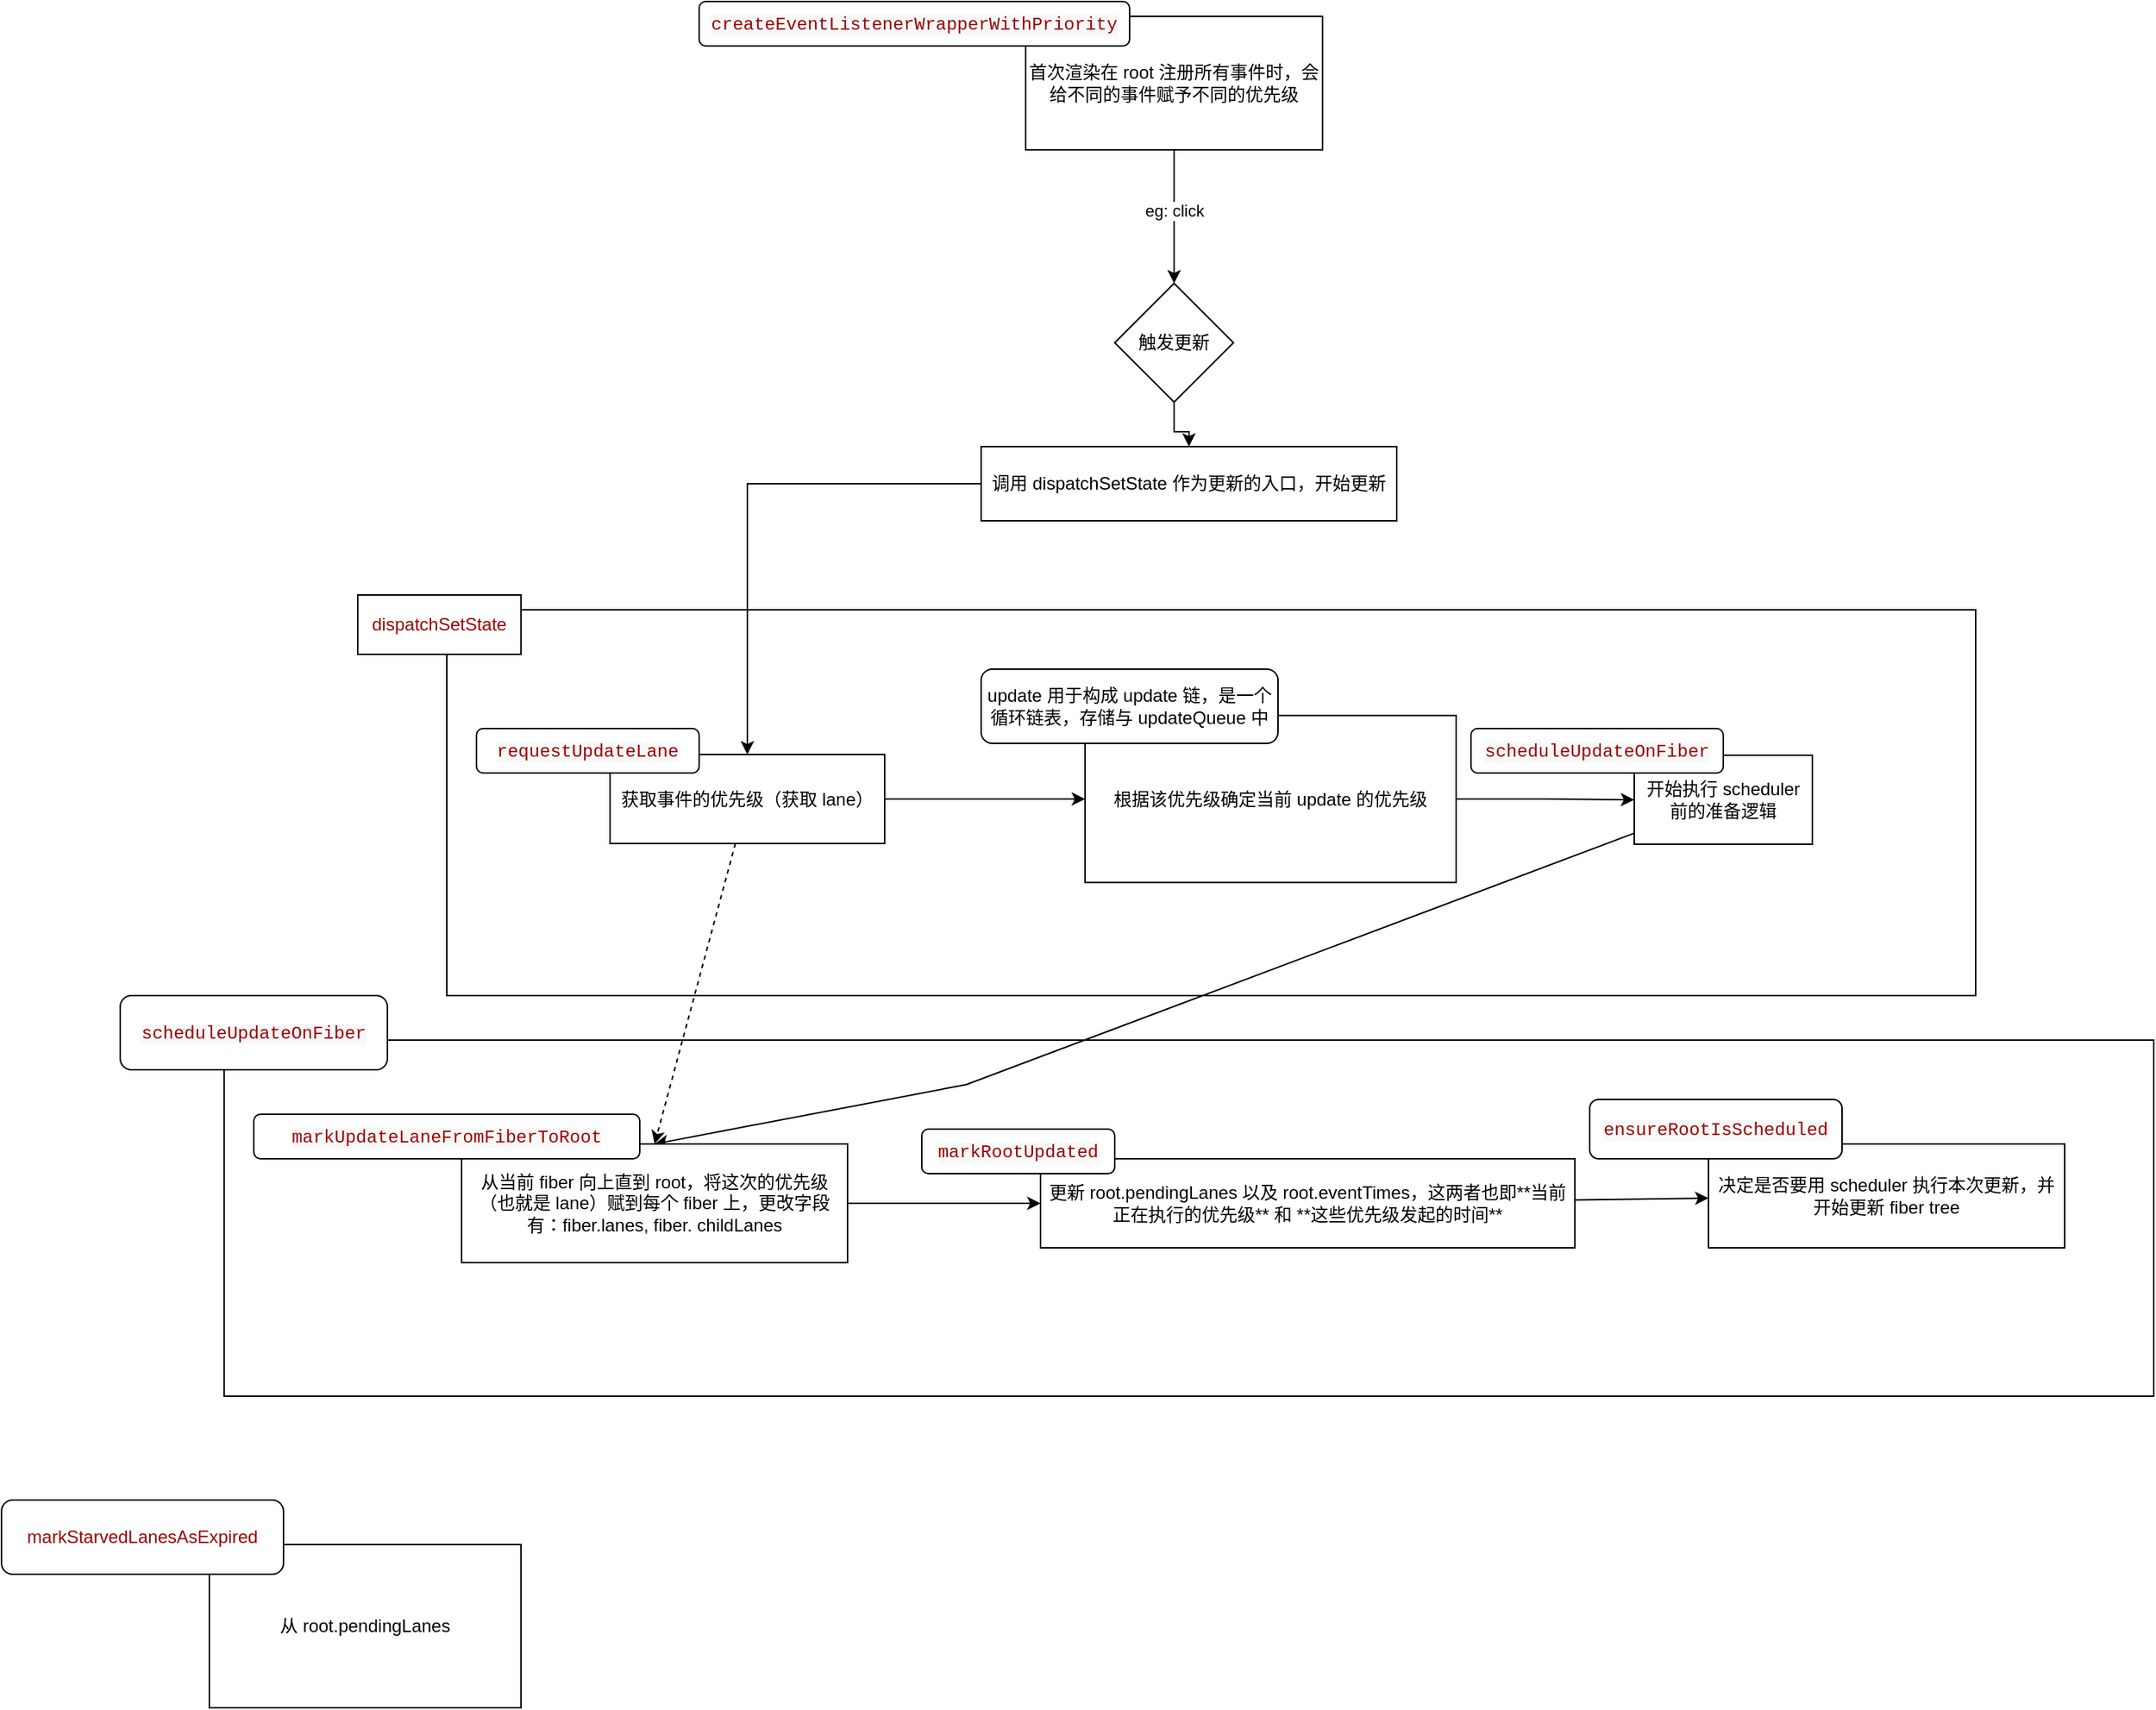 <mxfile version="20.4.1" type="github">
  <diagram id="Xz5dcwEycWzlKQeUu8vr" name="第 1 页">
    <mxGraphModel dx="2253" dy="826" grid="1" gridSize="10" guides="1" tooltips="1" connect="1" arrows="1" fold="1" page="1" pageScale="1" pageWidth="827" pageHeight="1169" math="0" shadow="0">
      <root>
        <mxCell id="0" />
        <mxCell id="1" parent="0" />
        <mxCell id="jcw5m3FHX2k2lTRZ_1a_-35" value="" style="rounded=0;whiteSpace=wrap;html=1;fontColor=#000000;" vertex="1" parent="1">
          <mxGeometry x="-250" y="740" width="1300" height="240" as="geometry" />
        </mxCell>
        <mxCell id="jcw5m3FHX2k2lTRZ_1a_-26" value="" style="rounded=0;whiteSpace=wrap;html=1;" vertex="1" parent="1">
          <mxGeometry x="-100" y="450" width="1030" height="260" as="geometry" />
        </mxCell>
        <mxCell id="jcw5m3FHX2k2lTRZ_1a_-5" style="edgeStyle=orthogonalEdgeStyle;rounded=0;orthogonalLoop=1;jettySize=auto;html=1;entryX=0.5;entryY=0;entryDx=0;entryDy=0;" edge="1" parent="1" source="jcw5m3FHX2k2lTRZ_1a_-2" target="jcw5m3FHX2k2lTRZ_1a_-4">
          <mxGeometry relative="1" as="geometry" />
        </mxCell>
        <mxCell id="jcw5m3FHX2k2lTRZ_1a_-6" value="eg: click" style="edgeLabel;html=1;align=center;verticalAlign=middle;resizable=0;points=[];" vertex="1" connectable="0" parent="jcw5m3FHX2k2lTRZ_1a_-5">
          <mxGeometry x="-0.089" relative="1" as="geometry">
            <mxPoint as="offset" />
          </mxGeometry>
        </mxCell>
        <mxCell id="jcw5m3FHX2k2lTRZ_1a_-2" value="首次渲染在 root 注册所有事件时，会给不同的事件赋予不同的优先级" style="rounded=0;whiteSpace=wrap;html=1;" vertex="1" parent="1">
          <mxGeometry x="290" y="50" width="200" height="90" as="geometry" />
        </mxCell>
        <mxCell id="jcw5m3FHX2k2lTRZ_1a_-3" value="&lt;span style=&quot;color: rgb(153, 0, 0); font-family: Menlo, Monaco, Consolas, &amp;quot;Courier New&amp;quot;, monospace; text-align: start; background-color: rgb(248, 248, 248);&quot;&gt;createEventListenerWrapperWithPriority&lt;/span&gt;" style="rounded=1;whiteSpace=wrap;html=1;" vertex="1" parent="1">
          <mxGeometry x="70" y="40" width="290" height="30" as="geometry" />
        </mxCell>
        <mxCell id="jcw5m3FHX2k2lTRZ_1a_-10" style="edgeStyle=orthogonalEdgeStyle;rounded=0;orthogonalLoop=1;jettySize=auto;html=1;entryX=0.5;entryY=0;entryDx=0;entryDy=0;" edge="1" parent="1" source="jcw5m3FHX2k2lTRZ_1a_-4" target="jcw5m3FHX2k2lTRZ_1a_-9">
          <mxGeometry relative="1" as="geometry" />
        </mxCell>
        <mxCell id="jcw5m3FHX2k2lTRZ_1a_-4" value="触发更新" style="rhombus;whiteSpace=wrap;html=1;" vertex="1" parent="1">
          <mxGeometry x="350" y="230" width="80" height="80" as="geometry" />
        </mxCell>
        <mxCell id="jcw5m3FHX2k2lTRZ_1a_-12" style="edgeStyle=orthogonalEdgeStyle;rounded=0;orthogonalLoop=1;jettySize=auto;html=1;" edge="1" parent="1" source="jcw5m3FHX2k2lTRZ_1a_-9" target="jcw5m3FHX2k2lTRZ_1a_-11">
          <mxGeometry relative="1" as="geometry" />
        </mxCell>
        <mxCell id="jcw5m3FHX2k2lTRZ_1a_-9" value="调用 dispatchSetState 作为更新的入口，开始更新" style="rounded=0;whiteSpace=wrap;html=1;" vertex="1" parent="1">
          <mxGeometry x="260" y="340" width="280" height="50" as="geometry" />
        </mxCell>
        <mxCell id="jcw5m3FHX2k2lTRZ_1a_-15" style="edgeStyle=orthogonalEdgeStyle;rounded=0;orthogonalLoop=1;jettySize=auto;html=1;" edge="1" parent="1" source="jcw5m3FHX2k2lTRZ_1a_-11" target="jcw5m3FHX2k2lTRZ_1a_-16">
          <mxGeometry relative="1" as="geometry">
            <mxPoint x="370" y="480" as="targetPoint" />
          </mxGeometry>
        </mxCell>
        <mxCell id="jcw5m3FHX2k2lTRZ_1a_-25" style="edgeStyle=none;rounded=0;orthogonalLoop=1;jettySize=auto;html=1;entryX=0.5;entryY=0;entryDx=0;entryDy=0;dashed=1;" edge="1" parent="1" source="jcw5m3FHX2k2lTRZ_1a_-11" target="jcw5m3FHX2k2lTRZ_1a_-23">
          <mxGeometry relative="1" as="geometry" />
        </mxCell>
        <mxCell id="jcw5m3FHX2k2lTRZ_1a_-11" value="获取事件的优先级（获取 lane）" style="rounded=0;whiteSpace=wrap;html=1;" vertex="1" parent="1">
          <mxGeometry x="10" y="547.5" width="185" height="60" as="geometry" />
        </mxCell>
        <mxCell id="jcw5m3FHX2k2lTRZ_1a_-13" value="&lt;span style=&quot;color: rgb(153, 0, 0); font-family: Menlo, Monaco, Consolas, &amp;quot;Courier New&amp;quot;, monospace; text-align: start; background-color: rgb(248, 248, 248);&quot;&gt;requestUpdateLane&lt;/span&gt;" style="rounded=1;whiteSpace=wrap;html=1;" vertex="1" parent="1">
          <mxGeometry x="-80" y="530" width="150" height="30" as="geometry" />
        </mxCell>
        <mxCell id="jcw5m3FHX2k2lTRZ_1a_-21" style="edgeStyle=orthogonalEdgeStyle;rounded=0;orthogonalLoop=1;jettySize=auto;html=1;entryX=0;entryY=0.5;entryDx=0;entryDy=0;" edge="1" parent="1" source="jcw5m3FHX2k2lTRZ_1a_-16" target="jcw5m3FHX2k2lTRZ_1a_-19">
          <mxGeometry relative="1" as="geometry" />
        </mxCell>
        <mxCell id="jcw5m3FHX2k2lTRZ_1a_-16" value="根据该优先级确定当前 update 的优先级" style="rounded=0;whiteSpace=wrap;html=1;" vertex="1" parent="1">
          <mxGeometry x="330" y="521.25" width="250" height="112.5" as="geometry" />
        </mxCell>
        <mxCell id="jcw5m3FHX2k2lTRZ_1a_-18" value="update 用于构成 update 链，是一个循环链表，存储与 updateQueue 中" style="rounded=1;whiteSpace=wrap;html=1;" vertex="1" parent="1">
          <mxGeometry x="260" y="490" width="200" height="50" as="geometry" />
        </mxCell>
        <mxCell id="jcw5m3FHX2k2lTRZ_1a_-22" style="rounded=0;orthogonalLoop=1;jettySize=auto;html=1;entryX=0.5;entryY=0;entryDx=0;entryDy=0;" edge="1" parent="1" source="jcw5m3FHX2k2lTRZ_1a_-19" target="jcw5m3FHX2k2lTRZ_1a_-23">
          <mxGeometry relative="1" as="geometry">
            <mxPoint x="100" y="810" as="targetPoint" />
            <Array as="points">
              <mxPoint x="250" y="770" />
            </Array>
          </mxGeometry>
        </mxCell>
        <mxCell id="jcw5m3FHX2k2lTRZ_1a_-19" value="开始执行 scheduler 前的准备逻辑" style="rounded=0;whiteSpace=wrap;html=1;" vertex="1" parent="1">
          <mxGeometry x="700" y="548" width="120" height="60" as="geometry" />
        </mxCell>
        <mxCell id="jcw5m3FHX2k2lTRZ_1a_-20" value="&lt;span style=&quot;color: rgb(153, 0, 0); font-family: Menlo, Monaco, Consolas, &amp;quot;Courier New&amp;quot;, monospace; text-align: start; background-color: rgb(248, 248, 248);&quot;&gt;scheduleUpdateOnFiber&lt;/span&gt;" style="rounded=1;whiteSpace=wrap;html=1;" vertex="1" parent="1">
          <mxGeometry x="590" y="530" width="170" height="30" as="geometry" />
        </mxCell>
        <mxCell id="jcw5m3FHX2k2lTRZ_1a_-29" style="edgeStyle=none;rounded=0;orthogonalLoop=1;jettySize=auto;html=1;entryX=0;entryY=0.5;entryDx=0;entryDy=0;fontColor=#990000;" edge="1" parent="1" source="jcw5m3FHX2k2lTRZ_1a_-23" target="jcw5m3FHX2k2lTRZ_1a_-28">
          <mxGeometry relative="1" as="geometry" />
        </mxCell>
        <mxCell id="jcw5m3FHX2k2lTRZ_1a_-23" value="从当前 fiber 向上直到 root，将这次的优先级（也就是 lane）赋到每个 fiber 上，更改字段有：fiber.lanes, fiber. childLanes" style="rounded=0;whiteSpace=wrap;html=1;" vertex="1" parent="1">
          <mxGeometry x="-90" y="810" width="260" height="80" as="geometry" />
        </mxCell>
        <mxCell id="jcw5m3FHX2k2lTRZ_1a_-24" value="&lt;span style=&quot;color: rgb(153, 0, 0); font-family: Menlo, Monaco, Consolas, &amp;quot;Courier New&amp;quot;, monospace; text-align: start; background-color: rgb(248, 248, 248);&quot;&gt;markUpdateLaneFromFiberToRoot&lt;/span&gt;" style="rounded=1;whiteSpace=wrap;html=1;" vertex="1" parent="1">
          <mxGeometry x="-230" y="790" width="260" height="30" as="geometry" />
        </mxCell>
        <mxCell id="jcw5m3FHX2k2lTRZ_1a_-27" value="&lt;font color=&quot;#990000&quot;&gt;dispatchSetState&lt;/font&gt;" style="rounded=0;whiteSpace=wrap;html=1;" vertex="1" parent="1">
          <mxGeometry x="-160" y="440" width="110" height="40" as="geometry" />
        </mxCell>
        <mxCell id="jcw5m3FHX2k2lTRZ_1a_-32" style="edgeStyle=none;rounded=0;orthogonalLoop=1;jettySize=auto;html=1;fontColor=#000000;" edge="1" parent="1" source="jcw5m3FHX2k2lTRZ_1a_-28" target="jcw5m3FHX2k2lTRZ_1a_-33">
          <mxGeometry relative="1" as="geometry">
            <mxPoint x="740" y="850" as="targetPoint" />
          </mxGeometry>
        </mxCell>
        <mxCell id="jcw5m3FHX2k2lTRZ_1a_-28" value="&lt;font color=&quot;#000000&quot;&gt;更新 root.pendingLanes 以及 root.eventTimes，这两者也即**当前正在执行的优先级** 和 **这些优先级发起的时间**&lt;/font&gt;" style="rounded=0;whiteSpace=wrap;html=1;fontColor=#990000;" vertex="1" parent="1">
          <mxGeometry x="300" y="820" width="360" height="60" as="geometry" />
        </mxCell>
        <mxCell id="jcw5m3FHX2k2lTRZ_1a_-31" value="&lt;span style=&quot;color: rgb(153, 0, 0); font-family: Menlo, Monaco, Consolas, &amp;quot;Courier New&amp;quot;, monospace; text-align: start; background-color: rgb(248, 248, 248);&quot;&gt;markRootUpdated&lt;/span&gt;" style="rounded=1;whiteSpace=wrap;html=1;fontColor=#000000;" vertex="1" parent="1">
          <mxGeometry x="220" y="800" width="130" height="30" as="geometry" />
        </mxCell>
        <mxCell id="jcw5m3FHX2k2lTRZ_1a_-33" value="决定是否要用 scheduler 执行本次更新，并开始更新 fiber tree" style="rounded=0;whiteSpace=wrap;html=1;fontColor=#000000;" vertex="1" parent="1">
          <mxGeometry x="750" y="810" width="240" height="70" as="geometry" />
        </mxCell>
        <mxCell id="jcw5m3FHX2k2lTRZ_1a_-34" value="&lt;span style=&quot;color: rgb(153, 0, 0); font-family: Menlo, Monaco, Consolas, &amp;quot;Courier New&amp;quot;, monospace; text-align: start; background-color: rgb(248, 248, 248);&quot;&gt;ensureRootIsScheduled&lt;/span&gt;" style="rounded=1;whiteSpace=wrap;html=1;fontColor=#000000;" vertex="1" parent="1">
          <mxGeometry x="670" y="780" width="170" height="40" as="geometry" />
        </mxCell>
        <mxCell id="jcw5m3FHX2k2lTRZ_1a_-36" value="&lt;span style=&quot;color: rgb(153, 0, 0); font-family: Menlo, Monaco, Consolas, &amp;quot;Courier New&amp;quot;, monospace; text-align: start; background-color: rgb(248, 248, 248);&quot;&gt;scheduleUpdateOnFiber&lt;/span&gt;" style="rounded=1;whiteSpace=wrap;html=1;fontColor=#000000;" vertex="1" parent="1">
          <mxGeometry x="-320" y="710" width="180" height="50" as="geometry" />
        </mxCell>
        <mxCell id="jcw5m3FHX2k2lTRZ_1a_-37" value="从 root.pendingLanes" style="rounded=0;whiteSpace=wrap;html=1;fontColor=#000000;" vertex="1" parent="1">
          <mxGeometry x="-260" y="1080" width="210" height="110" as="geometry" />
        </mxCell>
        <mxCell id="jcw5m3FHX2k2lTRZ_1a_-38" value="&lt;font color=&quot;#990000&quot;&gt;markStarvedLanesAsExpired&lt;/font&gt;" style="rounded=1;whiteSpace=wrap;html=1;fontColor=#000000;" vertex="1" parent="1">
          <mxGeometry x="-400" y="1050" width="190" height="50" as="geometry" />
        </mxCell>
      </root>
    </mxGraphModel>
  </diagram>
</mxfile>
